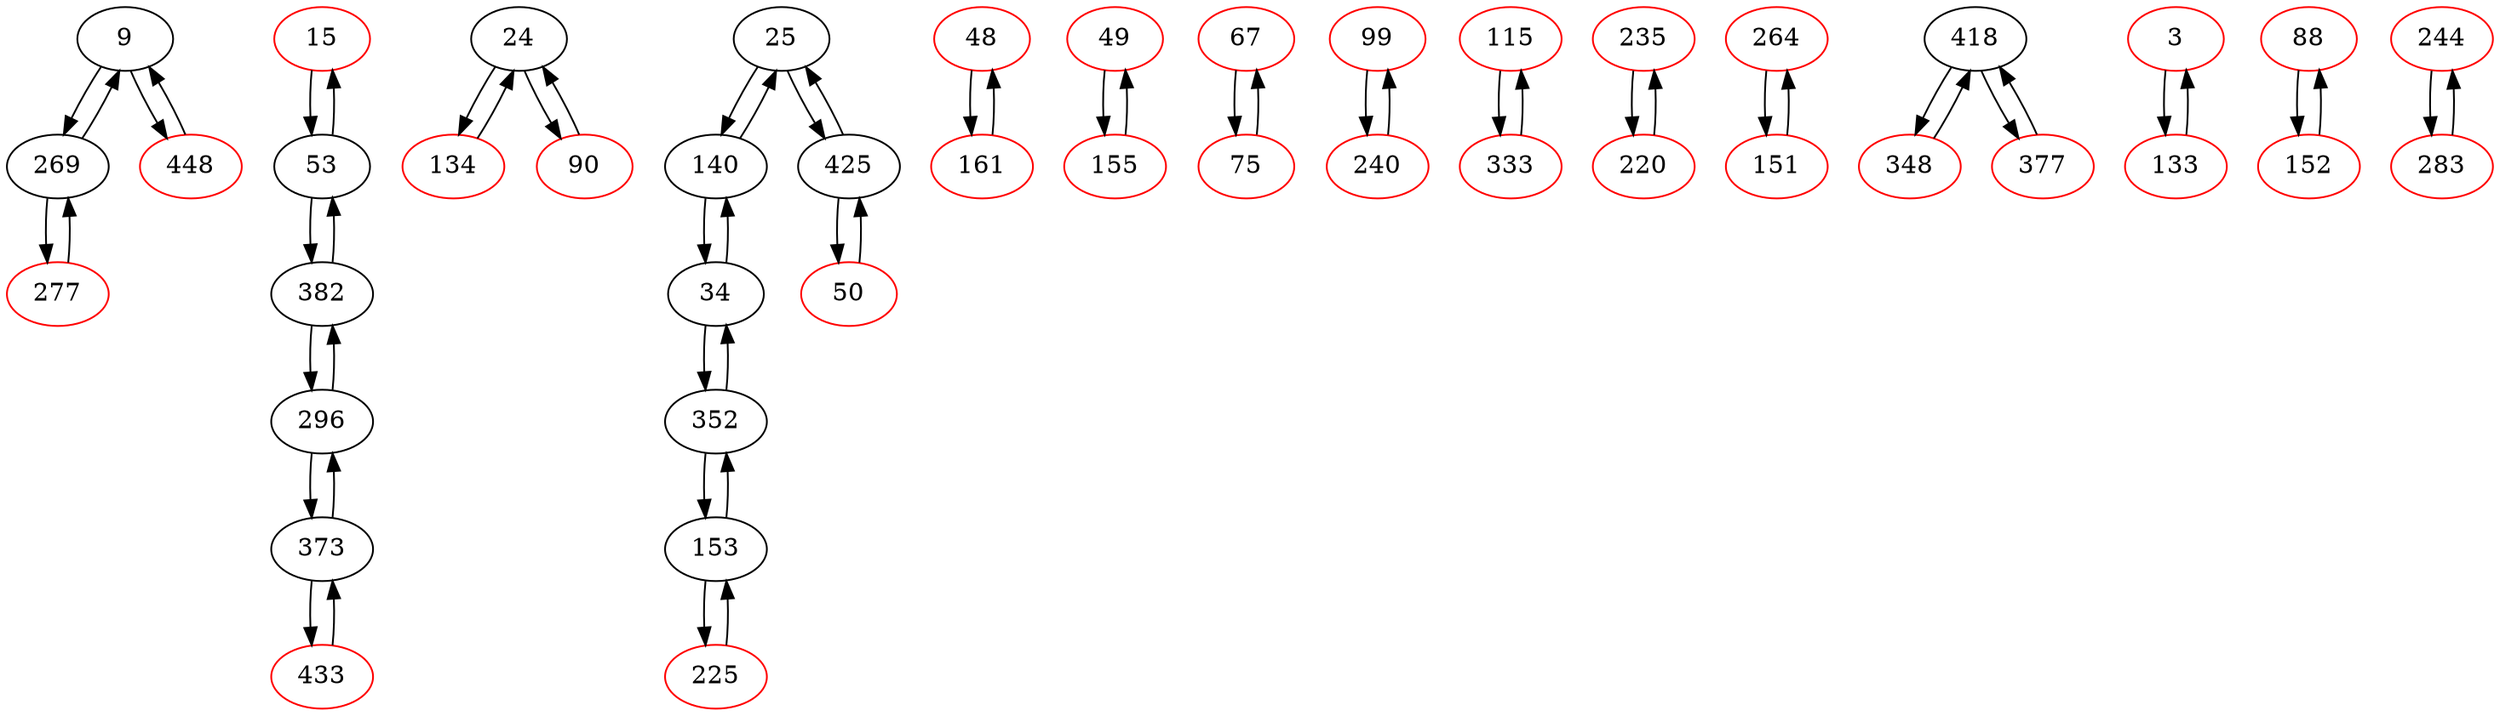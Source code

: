 digraph G {
9 -> 269;
15 -> 53;
24 -> 134;
25 -> 140;
34 -> 352;
48 -> 161;
49 -> 155;
50 -> 425;
53 -> 15;
67 -> 75;
75 -> 67;
99 -> 240;
115 -> 333;
134 -> 24;
140 -> 34;
153 -> 352;
155 -> 49;
225 -> 153;
235 -> 220;
240 -> 99;
264 -> 151;
269 -> 9;
277 -> 269;
296 -> 382;
333 -> 115;
352 -> 153;
373 -> 296;
382 -> 53;
418 -> 348;
425 -> 25;
433 -> 373;
3 -> 133;
9 -> 448;
24 -> 90;
25 -> 425;
34 -> 140;
53 -> 382;
88 -> 152;
90 -> 24;
133 -> 3;
140 -> 25;
151 -> 264;
152 -> 88;
153 -> 225;
161 -> 48;
220 -> 235;
244 -> 283;
269 -> 277;
283 -> 244;
296 -> 373;
348 -> 418;
352 -> 34;
373 -> 433;
377 -> 418;
382 -> 296;
418 -> 377;
425 -> 50;
448 -> 9;
3[color=red];
9
15[color=red];
24
25
34
48[color=red];
49[color=red];
50[color=red];
53
67[color=red];
75[color=red];
88[color=red];
90[color=red];
99[color=red];
115[color=red];
133[color=red];
134[color=red];
140
151[color=red];
152[color=red];
153
155[color=red];
161[color=red];
220[color=red];
225[color=red];
235[color=red];
240[color=red];
244[color=red];
264[color=red];
269
277[color=red];
283[color=red];
296
333[color=red];
348[color=red];
352
373
377[color=red];
382
418
425
433[color=red];
448[color=red];
}
